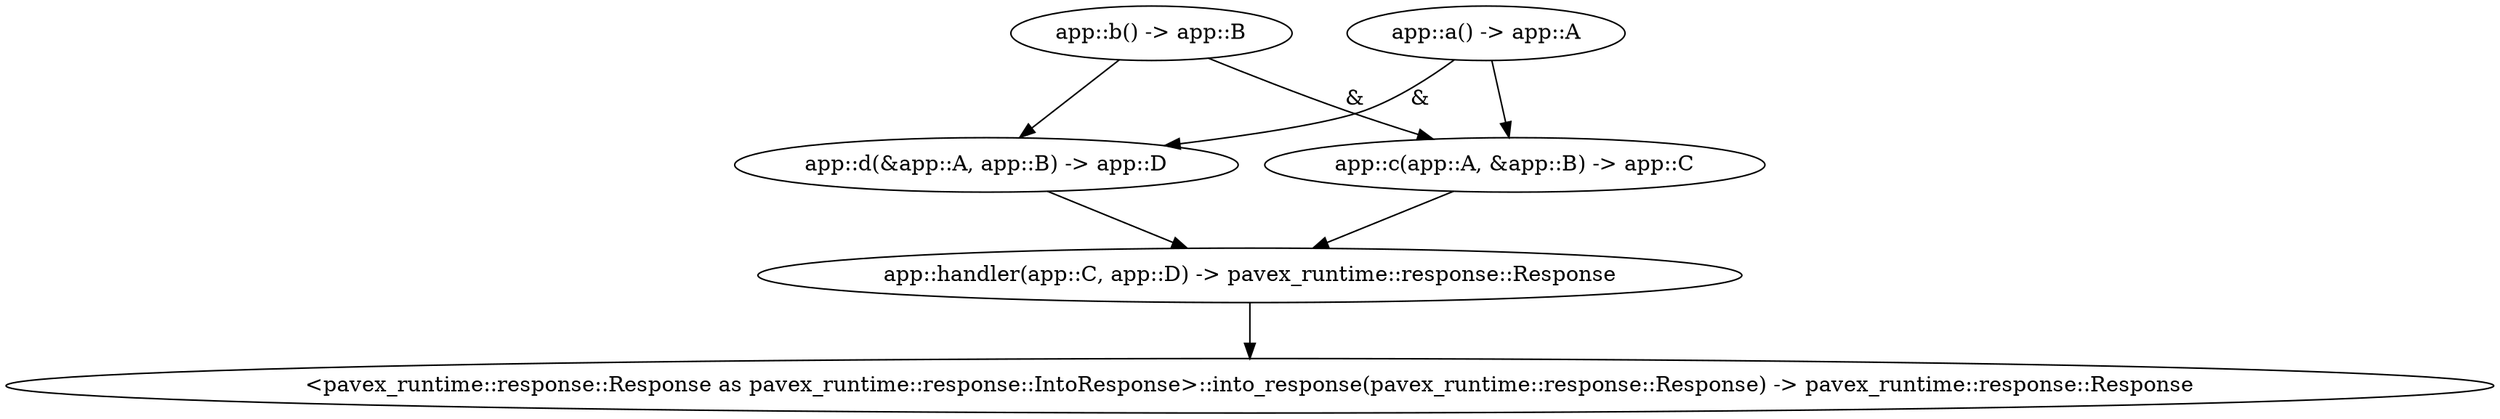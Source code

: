digraph "GET /home" {
    0 [ label = "app::handler(app::C, app::D) -> pavex_runtime::response::Response"]
    1 [ label = "app::d(&app::A, app::B) -> app::D"]
    2 [ label = "app::b() -> app::B"]
    3 [ label = "app::a() -> app::A"]
    4 [ label = "app::c(app::A, &app::B) -> app::C"]
    5 [ label = "<pavex_runtime::response::Response as pavex_runtime::response::IntoResponse>::into_response(pavex_runtime::response::Response) -> pavex_runtime::response::Response"]
    1 -> 0 [ ]
    2 -> 1 [ ]
    3 -> 1 [ label = "&"]
    4 -> 0 [ ]
    2 -> 4 [ label = "&"]
    3 -> 4 [ ]
    0 -> 5 [ ]
}
digraph app_state {
    0 [ label = "crate::ApplicationState() -> crate::ApplicationState"]
}